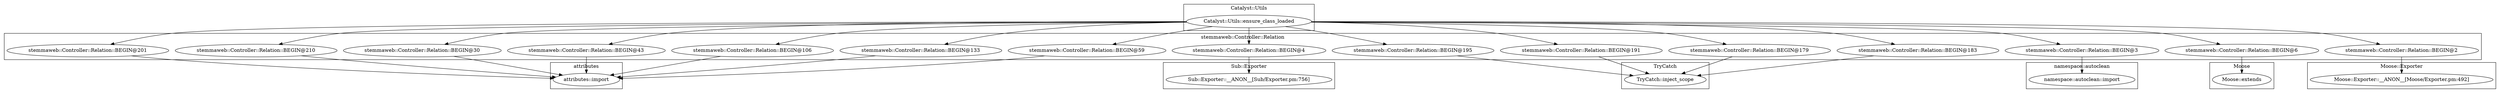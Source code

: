 digraph {
graph [overlap=false]
subgraph cluster_TryCatch {
	label="TryCatch";
	"TryCatch::inject_scope";
}
subgraph cluster_attributes {
	label="attributes";
	"attributes::import";
}
subgraph cluster_Moose {
	label="Moose";
	"Moose::extends";
}
subgraph cluster_Catalyst_Utils {
	label="Catalyst::Utils";
	"Catalyst::Utils::ensure_class_loaded";
}
subgraph cluster_Moose_Exporter {
	label="Moose::Exporter";
	"Moose::Exporter::__ANON__[Moose/Exporter.pm:492]";
}
subgraph cluster_namespace_autoclean {
	label="namespace::autoclean";
	"namespace::autoclean::import";
}
subgraph cluster_stemmaweb_Controller_Relation {
	label="stemmaweb::Controller::Relation";
	"stemmaweb::Controller::Relation::BEGIN@59";
	"stemmaweb::Controller::Relation::BEGIN@133";
	"stemmaweb::Controller::Relation::BEGIN@106";
	"stemmaweb::Controller::Relation::BEGIN@43";
	"stemmaweb::Controller::Relation::BEGIN@4";
	"stemmaweb::Controller::Relation::BEGIN@183";
	"stemmaweb::Controller::Relation::BEGIN@201";
	"stemmaweb::Controller::Relation::BEGIN@30";
	"stemmaweb::Controller::Relation::BEGIN@3";
	"stemmaweb::Controller::Relation::BEGIN@210";
	"stemmaweb::Controller::Relation::BEGIN@6";
	"stemmaweb::Controller::Relation::BEGIN@2";
	"stemmaweb::Controller::Relation::BEGIN@179";
	"stemmaweb::Controller::Relation::BEGIN@191";
	"stemmaweb::Controller::Relation::BEGIN@195";
}
subgraph cluster_Sub_Exporter {
	label="Sub::Exporter";
	"Sub::Exporter::__ANON__[Sub/Exporter.pm:756]";
}
"Catalyst::Utils::ensure_class_loaded" -> "stemmaweb::Controller::Relation::BEGIN@4";
"stemmaweb::Controller::Relation::BEGIN@6" -> "Moose::extends";
"Catalyst::Utils::ensure_class_loaded" -> "stemmaweb::Controller::Relation::BEGIN@59";
"Catalyst::Utils::ensure_class_loaded" -> "stemmaweb::Controller::Relation::BEGIN@106";
"Catalyst::Utils::ensure_class_loaded" -> "stemmaweb::Controller::Relation::BEGIN@6";
"Catalyst::Utils::ensure_class_loaded" -> "stemmaweb::Controller::Relation::BEGIN@210";
"Catalyst::Utils::ensure_class_loaded" -> "stemmaweb::Controller::Relation::BEGIN@191";
"Catalyst::Utils::ensure_class_loaded" -> "stemmaweb::Controller::Relation::BEGIN@201";
"Catalyst::Utils::ensure_class_loaded" -> "stemmaweb::Controller::Relation::BEGIN@43";
"stemmaweb::Controller::Relation::BEGIN@4" -> "Sub::Exporter::__ANON__[Sub/Exporter.pm:756]";
"Catalyst::Utils::ensure_class_loaded" -> "stemmaweb::Controller::Relation::BEGIN@195";
"stemmaweb::Controller::Relation::BEGIN@2" -> "Moose::Exporter::__ANON__[Moose/Exporter.pm:492]";
"stemmaweb::Controller::Relation::BEGIN@195" -> "TryCatch::inject_scope";
"stemmaweb::Controller::Relation::BEGIN@183" -> "TryCatch::inject_scope";
"stemmaweb::Controller::Relation::BEGIN@179" -> "TryCatch::inject_scope";
"stemmaweb::Controller::Relation::BEGIN@191" -> "TryCatch::inject_scope";
"Catalyst::Utils::ensure_class_loaded" -> "stemmaweb::Controller::Relation::BEGIN@183";
"Catalyst::Utils::ensure_class_loaded" -> "stemmaweb::Controller::Relation::BEGIN@179";
"Catalyst::Utils::ensure_class_loaded" -> "stemmaweb::Controller::Relation::BEGIN@133";
"Catalyst::Utils::ensure_class_loaded" -> "stemmaweb::Controller::Relation::BEGIN@30";
"stemmaweb::Controller::Relation::BEGIN@3" -> "namespace::autoclean::import";
"Catalyst::Utils::ensure_class_loaded" -> "stemmaweb::Controller::Relation::BEGIN@3";
"Catalyst::Utils::ensure_class_loaded" -> "stemmaweb::Controller::Relation::BEGIN@2";
"stemmaweb::Controller::Relation::BEGIN@133" -> "attributes::import";
"stemmaweb::Controller::Relation::BEGIN@106" -> "attributes::import";
"stemmaweb::Controller::Relation::BEGIN@43" -> "attributes::import";
"stemmaweb::Controller::Relation::BEGIN@30" -> "attributes::import";
"stemmaweb::Controller::Relation::BEGIN@210" -> "attributes::import";
"stemmaweb::Controller::Relation::BEGIN@59" -> "attributes::import";
"stemmaweb::Controller::Relation::BEGIN@201" -> "attributes::import";
}
